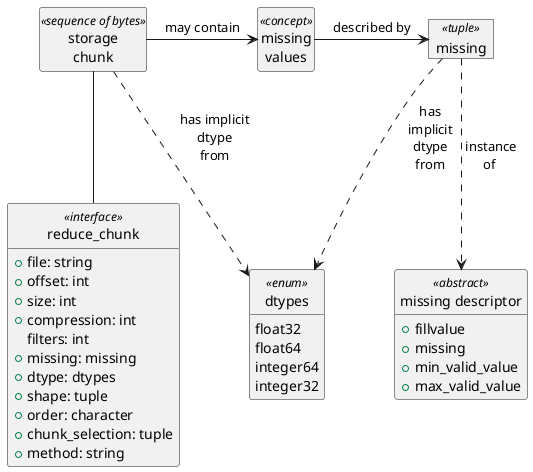 @startuml

hide circle
hide empty methods
hide empty attributes

class "missing descriptor" <<abstract>>  {
    +fillvalue
    +missing
    +min_valid_value
    +max_valid_value
}

enum dtypes <<enum>> {
    float32
    float64
    integer64
    integer32
}

class reduce_chunk <<interface>>   {
    +file: string 
    +offset: int 
    +size: int 
    +compression: int
    filters: int
    +missing: missing
    +dtype: dtypes
    +shape: tuple
    +order: character 
    +chunk_selection: tuple
    +method: string

    }

    object missing <<tuple>>

    missing ..> "missing descriptor" : "\n\n instance\nof"
    class "storage\nchunk" as chunk  <<sequence of bytes>>
    class "missing\nvalues" as MV <<concept>>

    chunk -- reduce_chunk

    
    missing .> dtypes: has\nimplicit\ndtype\nfrom
    chunk -> MV: may contain 
    chunk ..> dtypes: has implicit\ndtype\nfrom 
   
    MV -> missing: described by


@enduml